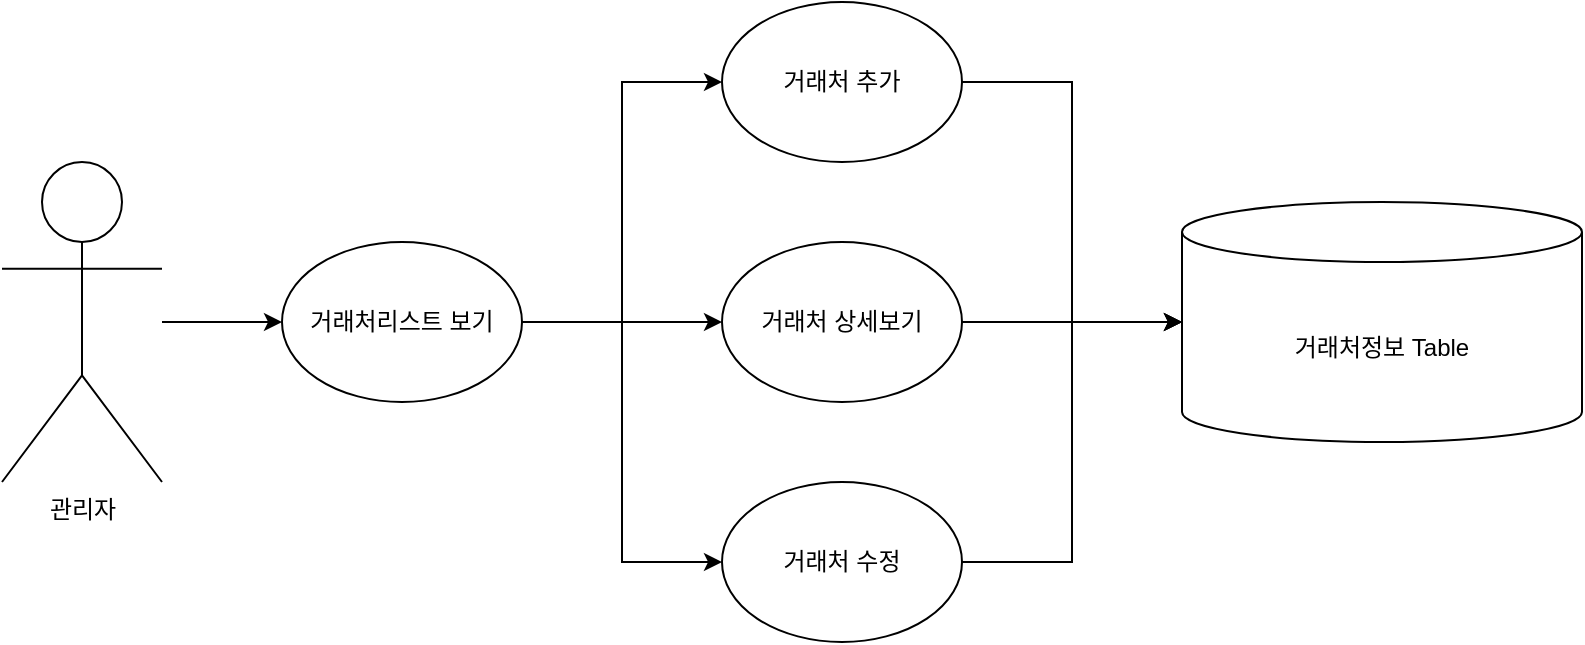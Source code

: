 <mxfile version="21.3.6" type="device">
  <diagram name="페이지-1" id="LYFNXob8Gx8ky-u2NCHv">
    <mxGraphModel dx="1195" dy="630" grid="1" gridSize="10" guides="1" tooltips="1" connect="1" arrows="1" fold="1" page="1" pageScale="1" pageWidth="4681" pageHeight="3300" math="0" shadow="0">
      <root>
        <mxCell id="0" />
        <mxCell id="1" parent="0" />
        <mxCell id="p3hZgzcRSueIuVtCXJIb-13" style="edgeStyle=orthogonalEdgeStyle;rounded=0;orthogonalLoop=1;jettySize=auto;html=1;entryX=0;entryY=0.5;entryDx=0;entryDy=0;" edge="1" parent="1" source="p3hZgzcRSueIuVtCXJIb-4" target="p3hZgzcRSueIuVtCXJIb-5">
          <mxGeometry relative="1" as="geometry" />
        </mxCell>
        <mxCell id="p3hZgzcRSueIuVtCXJIb-4" value="관리자&lt;br&gt;" style="shape=umlActor;verticalLabelPosition=bottom;verticalAlign=top;html=1;outlineConnect=0;" vertex="1" parent="1">
          <mxGeometry x="80" y="120" width="80" height="160" as="geometry" />
        </mxCell>
        <mxCell id="p3hZgzcRSueIuVtCXJIb-10" style="edgeStyle=orthogonalEdgeStyle;rounded=0;orthogonalLoop=1;jettySize=auto;html=1;entryX=0;entryY=0.5;entryDx=0;entryDy=0;" edge="1" parent="1" source="p3hZgzcRSueIuVtCXJIb-5" target="p3hZgzcRSueIuVtCXJIb-7">
          <mxGeometry relative="1" as="geometry" />
        </mxCell>
        <mxCell id="p3hZgzcRSueIuVtCXJIb-11" style="edgeStyle=orthogonalEdgeStyle;rounded=0;orthogonalLoop=1;jettySize=auto;html=1;entryX=0;entryY=0.5;entryDx=0;entryDy=0;" edge="1" parent="1" source="p3hZgzcRSueIuVtCXJIb-5" target="p3hZgzcRSueIuVtCXJIb-8">
          <mxGeometry relative="1" as="geometry" />
        </mxCell>
        <mxCell id="p3hZgzcRSueIuVtCXJIb-12" style="edgeStyle=orthogonalEdgeStyle;rounded=0;orthogonalLoop=1;jettySize=auto;html=1;entryX=0;entryY=0.5;entryDx=0;entryDy=0;" edge="1" parent="1" source="p3hZgzcRSueIuVtCXJIb-5" target="p3hZgzcRSueIuVtCXJIb-9">
          <mxGeometry relative="1" as="geometry" />
        </mxCell>
        <mxCell id="p3hZgzcRSueIuVtCXJIb-5" value="거래처리스트 보기" style="ellipse;whiteSpace=wrap;html=1;" vertex="1" parent="1">
          <mxGeometry x="220" y="160" width="120" height="80" as="geometry" />
        </mxCell>
        <mxCell id="p3hZgzcRSueIuVtCXJIb-15" style="edgeStyle=orthogonalEdgeStyle;rounded=0;orthogonalLoop=1;jettySize=auto;html=1;entryX=0;entryY=0.5;entryDx=0;entryDy=0;entryPerimeter=0;" edge="1" parent="1" source="p3hZgzcRSueIuVtCXJIb-7" target="p3hZgzcRSueIuVtCXJIb-14">
          <mxGeometry relative="1" as="geometry" />
        </mxCell>
        <mxCell id="p3hZgzcRSueIuVtCXJIb-7" value="거래처 추가" style="ellipse;whiteSpace=wrap;html=1;" vertex="1" parent="1">
          <mxGeometry x="440" y="40" width="120" height="80" as="geometry" />
        </mxCell>
        <mxCell id="p3hZgzcRSueIuVtCXJIb-16" style="edgeStyle=orthogonalEdgeStyle;rounded=0;orthogonalLoop=1;jettySize=auto;html=1;entryX=0;entryY=0.5;entryDx=0;entryDy=0;entryPerimeter=0;" edge="1" parent="1" source="p3hZgzcRSueIuVtCXJIb-8" target="p3hZgzcRSueIuVtCXJIb-14">
          <mxGeometry relative="1" as="geometry" />
        </mxCell>
        <mxCell id="p3hZgzcRSueIuVtCXJIb-8" value="거래처 상세보기" style="ellipse;whiteSpace=wrap;html=1;" vertex="1" parent="1">
          <mxGeometry x="440" y="160" width="120" height="80" as="geometry" />
        </mxCell>
        <mxCell id="p3hZgzcRSueIuVtCXJIb-17" style="edgeStyle=orthogonalEdgeStyle;rounded=0;orthogonalLoop=1;jettySize=auto;html=1;entryX=0;entryY=0.5;entryDx=0;entryDy=0;entryPerimeter=0;" edge="1" parent="1" source="p3hZgzcRSueIuVtCXJIb-9" target="p3hZgzcRSueIuVtCXJIb-14">
          <mxGeometry relative="1" as="geometry" />
        </mxCell>
        <mxCell id="p3hZgzcRSueIuVtCXJIb-9" value="거래처 수정" style="ellipse;whiteSpace=wrap;html=1;" vertex="1" parent="1">
          <mxGeometry x="440" y="280" width="120" height="80" as="geometry" />
        </mxCell>
        <mxCell id="p3hZgzcRSueIuVtCXJIb-14" value="거래처정보 Table" style="shape=cylinder3;whiteSpace=wrap;html=1;boundedLbl=1;backgroundOutline=1;size=15;" vertex="1" parent="1">
          <mxGeometry x="670" y="140" width="200" height="120" as="geometry" />
        </mxCell>
      </root>
    </mxGraphModel>
  </diagram>
</mxfile>
